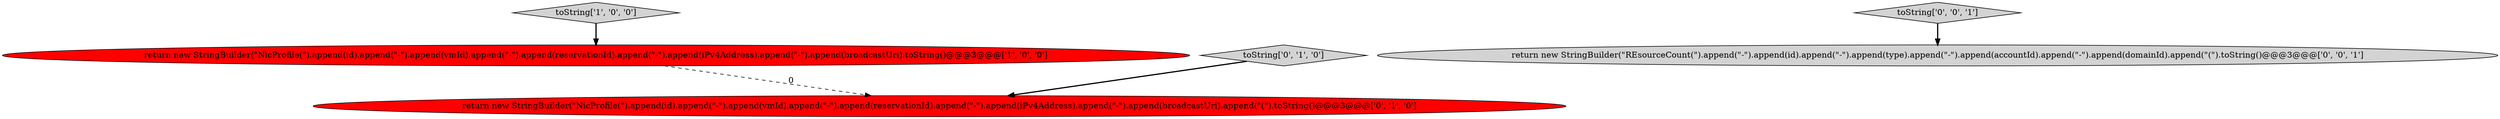 digraph {
0 [style = filled, label = "toString['1', '0', '0']", fillcolor = lightgray, shape = diamond image = "AAA0AAABBB1BBB"];
5 [style = filled, label = "return new StringBuilder(\"REsourceCount(\").append(\"-\").append(id).append(\"-\").append(type).append(\"-\").append(accountId).append(\"-\").append(domainId).append(\"(\").toString()@@@3@@@['0', '0', '1']", fillcolor = lightgray, shape = ellipse image = "AAA0AAABBB3BBB"];
3 [style = filled, label = "toString['0', '1', '0']", fillcolor = lightgray, shape = diamond image = "AAA0AAABBB2BBB"];
1 [style = filled, label = "return new StringBuilder(\"NicProfile(\").append(id).append(\"-\").append(vmId).append(\"-\").append(reservationId).append(\"-\").append(iPv4Address).append(\"-\").append(broadcastUri).toString()@@@3@@@['1', '0', '0']", fillcolor = red, shape = ellipse image = "AAA1AAABBB1BBB"];
4 [style = filled, label = "toString['0', '0', '1']", fillcolor = lightgray, shape = diamond image = "AAA0AAABBB3BBB"];
2 [style = filled, label = "return new StringBuilder(\"NicProfile(\").append(id).append(\"-\").append(vmId).append(\"-\").append(reservationId).append(\"-\").append(iPv4Address).append(\"-\").append(broadcastUri).append(\"(\").toString()@@@3@@@['0', '1', '0']", fillcolor = red, shape = ellipse image = "AAA1AAABBB2BBB"];
1->2 [style = dashed, label="0"];
4->5 [style = bold, label=""];
0->1 [style = bold, label=""];
3->2 [style = bold, label=""];
}
